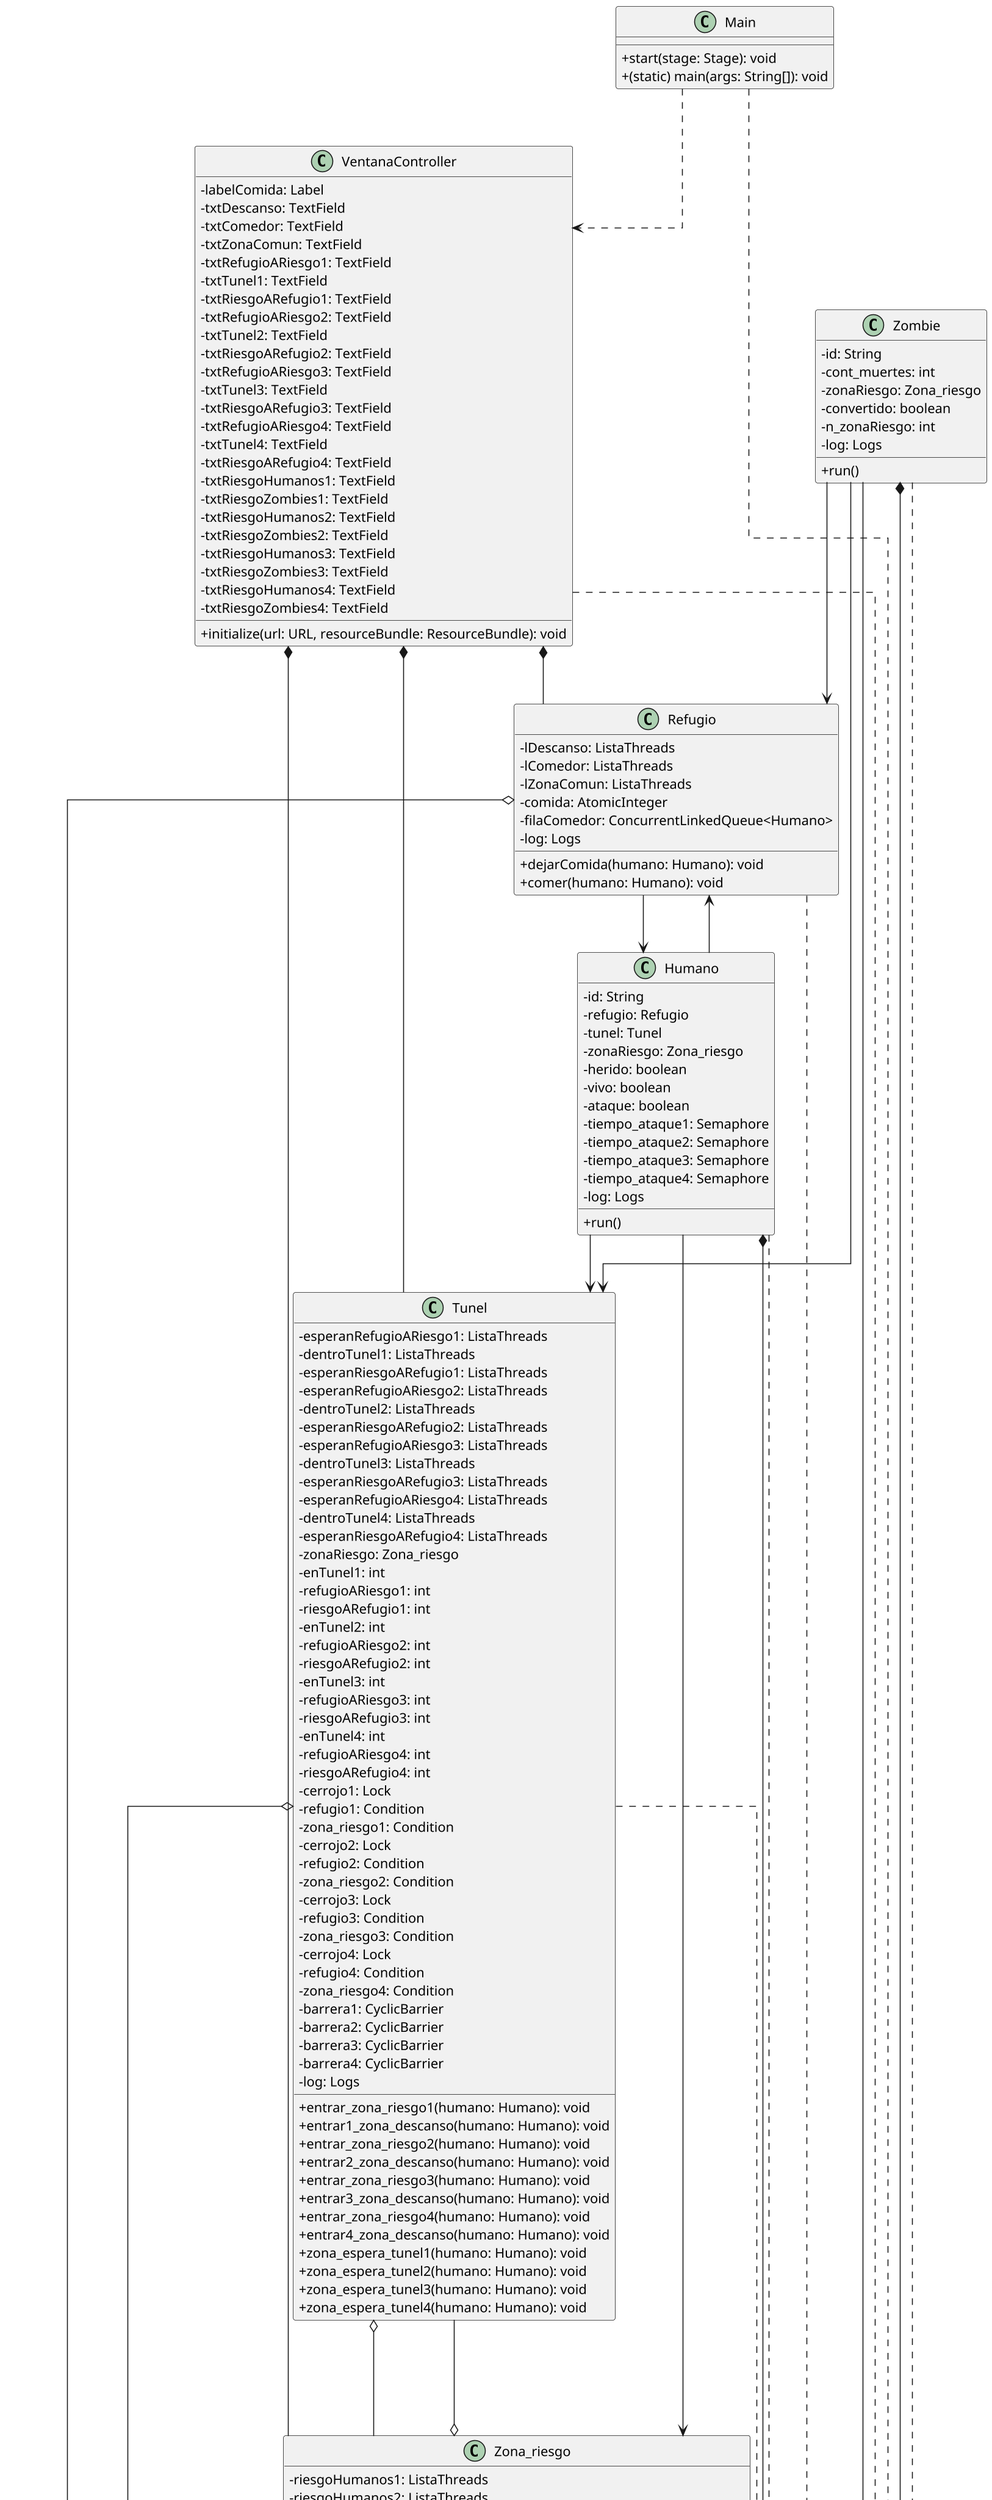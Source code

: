 @startuml
'https://plantuml.com/sequence-diagram

class Tunel{
-esperanRefugioARiesgo1: ListaThreads
-dentroTunel1: ListaThreads
-esperanRiesgoARefugio1: ListaThreads
-esperanRefugioARiesgo2: ListaThreads
-dentroTunel2: ListaThreads
-esperanRiesgoARefugio2: ListaThreads
-esperanRefugioARiesgo3: ListaThreads
-dentroTunel3: ListaThreads
-esperanRiesgoARefugio3: ListaThreads
-esperanRefugioARiesgo4: ListaThreads
-dentroTunel4: ListaThreads
-esperanRiesgoARefugio4: ListaThreads
-zonaRiesgo: Zona_riesgo
-enTunel1: int
-refugioARiesgo1: int
-riesgoARefugio1: int
-enTunel2: int
-refugioARiesgo2: int
-riesgoARefugio2: int
-enTunel3: int
-refugioARiesgo3: int
-riesgoARefugio3: int
-enTunel4: int
-refugioARiesgo4: int
-riesgoARefugio4: int
-cerrojo1: Lock
-refugio1: Condition
-zona_riesgo1: Condition
-cerrojo2: Lock
-refugio2: Condition
-zona_riesgo2: Condition
-cerrojo3: Lock
-refugio3: Condition
-zona_riesgo3: Condition
-cerrojo4: Lock
-refugio4: Condition
-zona_riesgo4: Condition
-barrera1: CyclicBarrier
-barrera2: CyclicBarrier
-barrera3: CyclicBarrier
-barrera4: CyclicBarrier
-log: Logs
+entrar_zona_riesgo1(humano: Humano): void
+entrar1_zona_descanso(humano: Humano): void
+entrar_zona_riesgo2(humano: Humano): void
+entrar2_zona_descanso(humano: Humano): void
+entrar_zona_riesgo3(humano: Humano): void
+entrar3_zona_descanso(humano: Humano): void
+entrar_zona_riesgo4(humano: Humano): void
+entrar4_zona_descanso(humano: Humano): void
+zona_espera_tunel1(humano: Humano): void
+zona_espera_tunel2(humano: Humano): void
+zona_espera_tunel3(humano: Humano): void
+zona_espera_tunel4(humano: Humano): void
}

class Refugio{
-lDescanso: ListaThreads
-lComedor: ListaThreads
-lZonaComun: ListaThreads
-comida: AtomicInteger
-filaComedor: ConcurrentLinkedQueue<Humano>
-log: Logs
+dejarComida(humano: Humano): void
+comer(humano: Humano): void
}

class Zona_riesgo{
-riesgoHumanos1: ListaThreads
-riesgoHumanos2: ListaThreads
-riesgoHumanos3: ListaThreads
-riesgoHumanos4: ListaThreads
-riesgoZombies1: ListaThreads
-riesgoZombies2: ListaThreads
-riesgoZombies3: ListaThreads
-riesgoZombies4: ListaThreads
-lh1: ConcurrentLinkedQueue<Humano>
-lh2: ConcurrentLinkedQueue<Humano>
-lh3: ConcurrentLinkedQueue<Humano>
-lh4: ConcurrentLinkedQueue<Humano>
-lz1: ConcurrentLinkedQueue<Zombie>
-lz2: ConcurrentLinkedQueue<Zombie>
-lz3: ConcurrentLinkedQueue<Zombie>
-lz4: ConcurrentLinkedQueue<Zombie>
-cerrojo1: Lock
-cerrojo2: Lock
-cerrojo3: Lock
-cerrojo4: Lock
-tunel: Tunel
-lock1: Semaphore
-lock2: Semaphore
-lock3: Semaphore
-lock4: Semaphore
-tiempo_ataque1: Semaphore
-tiempo_ataque2: Semaphore
-tiempo_ataque3: Semaphore
-tiempo_ataque4: Semaphore
-log: Logs
+entrar_humano(humano: Humano, zona: int): void
+entrar_zombie(zombie: Zombie, zona: int): void
+salir_humano(humano: Humano, zona: int): void
+salir_zombie(zombie: Zombie, zona: int): void
+ataque(zombie: Zombie, zona: int): void
-seleccionarHumano(cola: ConcurrentLinkedQueue<Humano>): Humano
}

class Logs{
-fichero: File
-escritor: BufferedWriter
-formato: DateTimeFormatter
-fecha_hora: String
+abrir(append: boolean): void
+escribir(contenido: String): void
+cerrar(): void
}

class Zombie{
-id: String
-cont_muertes: int
-zonaRiesgo: Zona_riesgo
-convertido: boolean
-n_zonaRiesgo: int
-log: Logs
+run()
}

class ListaThreads{
-listah: ArrayList<Humano>
-listaz: ArrayList<Zombie>
-txtfield: TextField
+meterh(t: Humano): void
+sacarh(t: Humano): void
+imprimirh(): void
+meterz(t: Zombie): void
+sacarz(t: Zombie): void
+imprimirz(): void
}

class Humano{
-id: String
-refugio: Refugio
-tunel: Tunel
-zonaRiesgo: Zona_riesgo
-herido: boolean
-vivo: boolean
-ataque: boolean
-tiempo_ataque1: Semaphore
-tiempo_ataque2: Semaphore
-tiempo_ataque3: Semaphore
-tiempo_ataque4: Semaphore
-log: Logs
+run()
}

class VentanaController{
-labelComida: Label
-txtDescanso: TextField
-txtComedor: TextField
-txtZonaComun: TextField
-txtRefugioARiesgo1: TextField
-txtTunel1: TextField
-txtRiesgoARefugio1: TextField
-txtRefugioARiesgo2: TextField
-txtTunel2: TextField
-txtRiesgoARefugio2: TextField
-txtRefugioARiesgo3: TextField
-txtTunel3: TextField
-txtRiesgoARefugio3: TextField
-txtRefugioARiesgo4: TextField
-txtTunel4: TextField
-txtRiesgoARefugio4: TextField
-txtRiesgoHumanos1: TextField
-txtRiesgoZombies1: TextField
-txtRiesgoHumanos2: TextField
-txtRiesgoZombies2: TextField
-txtRiesgoHumanos3: TextField
-txtRiesgoZombies3: TextField
-txtRiesgoHumanos4: TextField
-txtRiesgoZombies4: TextField
+initialize(url: URL, resourceBundle: ResourceBundle): void
}

class Main{
+start(stage: Stage): void
+(static) main(args: String[]): void
}

skinparam classAttributeIconSize 0
skinparam linetype ortho
skinparam dpi 150

VentanaController *-- Refugio
VentanaController *-- Tunel
VentanaController *-- Zona_riesgo

Humano *-- Logs
Zombie *-- Logs

Refugio o-- ListaThreads
Tunel o-- ListaThreads
Zona_riesgo o-- ListaThreads

Tunel o-- Zona_riesgo
Zona_riesgo o-- Tunel

Main ..> VentanaController
Main ..> Logs
VentanaController ..> Logs
Refugio ..> Logs
Tunel ..> Logs
Zona_riesgo ..> Logs

Humano ..> Logs
Zombie ..> Logs
Humano --> Refugio
Humano --> Tunel
Humano --> Zona_riesgo
Zombie --> Refugio
Zombie --> Tunel
Zombie --> Zona_riesgo

Refugio --> Humano

Zona_riesgo -[hidden]--> Tunel
@enduml